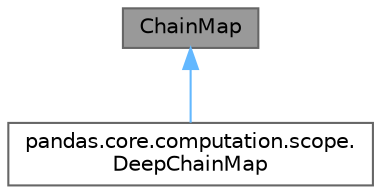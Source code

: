 digraph "ChainMap"
{
 // LATEX_PDF_SIZE
  bgcolor="transparent";
  edge [fontname=Helvetica,fontsize=10,labelfontname=Helvetica,labelfontsize=10];
  node [fontname=Helvetica,fontsize=10,shape=box,height=0.2,width=0.4];
  Node1 [id="Node000001",label="ChainMap",height=0.2,width=0.4,color="gray40", fillcolor="grey60", style="filled", fontcolor="black",tooltip=" "];
  Node1 -> Node2 [id="edge1_Node000001_Node000002",dir="back",color="steelblue1",style="solid",tooltip=" "];
  Node2 [id="Node000002",label="pandas.core.computation.scope.\lDeepChainMap",height=0.2,width=0.4,color="gray40", fillcolor="white", style="filled",URL="$de/d1b/classpandas_1_1core_1_1computation_1_1scope_1_1DeepChainMap.html",tooltip=" "];
}
